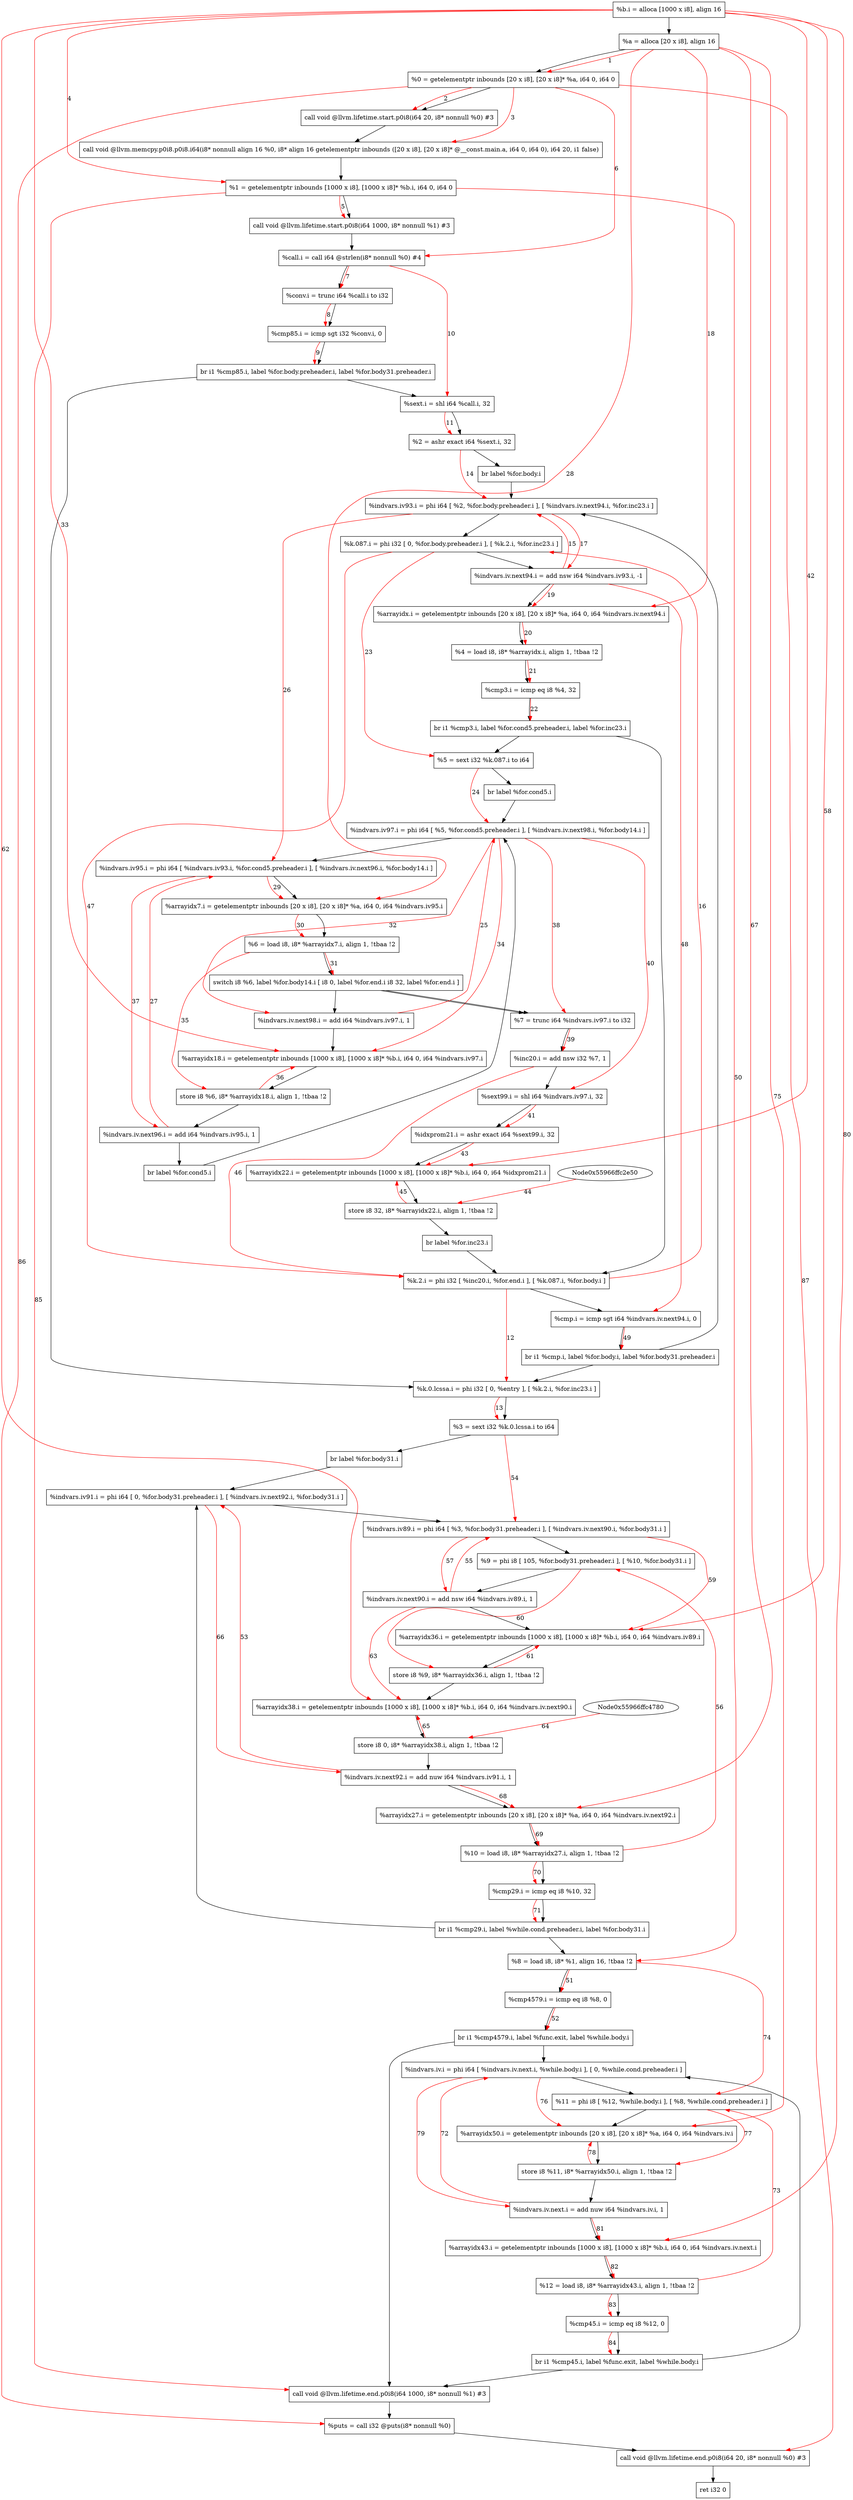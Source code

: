 digraph "CDFG for'main' function" {
	Node0x55966ffc1698[shape=record, label="  %b.i = alloca [1000 x i8], align 16"]
	Node0x55966ffc4088[shape=record, label="  %a = alloca [20 x i8], align 16"]
	Node0x55966ffc73b8[shape=record, label="  %0 = getelementptr inbounds [20 x i8], [20 x i8]* %a, i64 0, i64 0"]
	Node0x55966ffc7538[shape=record, label="  call void @llvm.lifetime.start.p0i8(i64 20, i8* nonnull %0) #3"]
	Node0x55966ffc7c98[shape=record, label="  call void @llvm.memcpy.p0i8.p0i8.i64(i8* nonnull align 16 %0, i8* align 16 getelementptr inbounds ([20 x i8], [20 x i8]* @__const.main.a, i64 0, i64 0), i64 20, i1 false)"]
	Node0x55966ffc7d88[shape=record, label="  %1 = getelementptr inbounds [1000 x i8], [1000 x i8]* %b.i, i64 0, i64 0"]
	Node0x55966ffc7eb8[shape=record, label="  call void @llvm.lifetime.start.p0i8(i64 1000, i8* nonnull %1) #3"]
	Node0x55966ffc7fd0[shape=record, label="  %call.i = call i64 @strlen(i8* nonnull %0) #4"]
	Node0x55966ffc8088[shape=record, label="  %conv.i = trunc i64 %call.i to i32"]
	Node0x55966ffc8120[shape=record, label="  %cmp85.i = icmp sgt i32 %conv.i, 0"]
	Node0x55966ffc8398[shape=record, label="  br i1 %cmp85.i, label %for.body.preheader.i, label %for.body31.preheader.i"]
	Node0x55966ffc8440[shape=record, label="  %sext.i = shl i64 %call.i, 32"]
	Node0x55966ffc84b0[shape=record, label="  %2 = ashr exact i64 %sext.i, 32"]
	Node0x55966ffc8588[shape=record, label="  br label %for.body.i"]
	Node0x55966ffc86e8[shape=record, label="  %k.0.lcssa.i = phi i32 [ 0, %entry ], [ %k.2.i, %for.inc23.i ]"]
	Node0x55966ffc87c8[shape=record, label="  %3 = sext i32 %k.0.lcssa.i to i64"]
	Node0x55966ffc8aa8[shape=record, label="  br label %for.body31.i"]
	Node0x55966ffc8b58[shape=record, label="  %indvars.iv93.i = phi i64 [ %2, %for.body.preheader.i ], [ %indvars.iv.next94.i, %for.inc23.i ]"]
	Node0x55966ffc8c58[shape=record, label="  %k.087.i = phi i32 [ 0, %for.body.preheader.i ], [ %k.2.i, %for.inc23.i ]"]
	Node0x55966ffc8d40[shape=record, label="  %indvars.iv.next94.i = add nsw i64 %indvars.iv93.i, -1"]
	Node0x55966ffc8dc8[shape=record, label="  %arrayidx.i = getelementptr inbounds [20 x i8], [20 x i8]* %a, i64 0, i64 %indvars.iv.next94.i"]
	Node0x55966ffc81e8[shape=record, label="  %4 = load i8, i8* %arrayidx.i, align 1, !tbaa !2"]
	Node0x55966ffc8ea0[shape=record, label="  %cmp3.i = icmp eq i8 %4, 32"]
	Node0x55966ffc8ff8[shape=record, label="  br i1 %cmp3.i, label %for.cond5.preheader.i, label %for.inc23.i"]
	Node0x55966ffc8f48[shape=record, label="  %5 = sext i32 %k.087.i to i64"]
	Node0x55966ffc9108[shape=record, label="  br label %for.cond5.i"]
	Node0x55966ffc9268[shape=record, label="  %indvars.iv97.i = phi i64 [ %5, %for.cond5.preheader.i ], [ %indvars.iv.next98.i, %for.body14.i ]"]
	Node0x55966ffc9448[shape=record, label="  %indvars.iv95.i = phi i64 [ %indvars.iv93.i, %for.cond5.preheader.i ], [ %indvars.iv.next96.i, %for.body14.i ]"]
	Node0x55966ffc9528[shape=record, label="  %arrayidx7.i = getelementptr inbounds [20 x i8], [20 x i8]* %a, i64 0, i64 %indvars.iv95.i"]
	Node0x55966ffc95c8[shape=record, label="  %6 = load i8, i8* %arrayidx7.i, align 1, !tbaa !2"]
	Node0x55966ffc9a18[shape=record, label="  switch i8 %6, label %for.body14.i [
    i8 0, label %for.end.i
    i8 32, label %for.end.i
  ]"]
	Node0x55966ffc9b60[shape=record, label="  %indvars.iv.next98.i = add i64 %indvars.iv97.i, 1"]
	Node0x55966ffc9be8[shape=record, label="  %arrayidx18.i = getelementptr inbounds [1000 x i8], [1000 x i8]* %b.i, i64 0, i64 %indvars.iv97.i"]
	Node0x55966ffc9c70[shape=record, label="  store i8 %6, i8* %arrayidx18.i, align 1, !tbaa !2"]
	Node0x55966ffc9cf0[shape=record, label="  %indvars.iv.next96.i = add i64 %indvars.iv95.i, 1"]
	Node0x55966ffc93d8[shape=record, label="  br label %for.cond5.i"]
	Node0x55966ffc99c8[shape=record, label="  %7 = trunc i64 %indvars.iv97.i to i32"]
	Node0x55966ffc9d60[shape=record, label="  %inc20.i = add nsw i32 %7, 1"]
	Node0x55966ffc9dd0[shape=record, label="  %sext99.i = shl i64 %indvars.iv97.i, 32"]
	Node0x55966ffc9e40[shape=record, label="  %idxprom21.i = ashr exact i64 %sext99.i, 32"]
	Node0x55966ffc9ec8[shape=record, label="  %arrayidx22.i = getelementptr inbounds [1000 x i8], [1000 x i8]* %b.i, i64 0, i64 %idxprom21.i"]
	Node0x55966ffc9f80[shape=record, label="  store i8 32, i8* %arrayidx22.i, align 1, !tbaa !2"]
	Node0x55966ffc90a8[shape=record, label="  br label %for.inc23.i"]
	Node0x55966ffc9fd8[shape=record, label="  %k.2.i = phi i32 [ %inc20.i, %for.end.i ], [ %k.087.i, %for.body.i ]"]
	Node0x55966ffca0d0[shape=record, label="  %cmp.i = icmp sgt i64 %indvars.iv.next94.i, 0"]
	Node0x55966ffca158[shape=record, label="  br i1 %cmp.i, label %for.body.i, label %for.body31.preheader.i"]
	Node0x55966ffc82e8[shape=record, label="  %8 = load i8, i8* %1, align 16, !tbaa !2"]
	Node0x55966ffca2d0[shape=record, label="  %cmp4579.i = icmp eq i8 %8, 0"]
	Node0x55966ffc55a8[shape=record, label="  br i1 %cmp4579.i, label %func.exit, label %while.body.i"]
	Node0x55966ffc5658[shape=record, label="  %indvars.iv91.i = phi i64 [ 0, %for.body31.preheader.i ], [ %indvars.iv.next92.i, %for.body31.i ]"]
	Node0x55966ffc5808[shape=record, label="  %indvars.iv89.i = phi i64 [ %3, %for.body31.preheader.i ], [ %indvars.iv.next90.i, %for.body31.i ]"]
	Node0x55966ffc5978[shape=record, label="  %9 = phi i8 [ 105, %for.body31.preheader.i ], [ %10, %for.body31.i ]"]
	Node0x55966ffc5a40[shape=record, label="  %indvars.iv.next90.i = add nsw i64 %indvars.iv89.i, 1"]
	Node0x55966ffc5ac8[shape=record, label="  %arrayidx36.i = getelementptr inbounds [1000 x i8], [1000 x i8]* %b.i, i64 0, i64 %indvars.iv89.i"]
	Node0x55966ffc5b50[shape=record, label="  store i8 %9, i8* %arrayidx36.i, align 1, !tbaa !2"]
	Node0x55966ffc5c48[shape=record, label="  %arrayidx38.i = getelementptr inbounds [1000 x i8], [1000 x i8]* %b.i, i64 0, i64 %indvars.iv.next90.i"]
	Node0x55966ffcb380[shape=record, label="  store i8 0, i8* %arrayidx38.i, align 1, !tbaa !2"]
	Node0x55966ffcb400[shape=record, label="  %indvars.iv.next92.i = add nuw i64 %indvars.iv91.i, 1"]
	Node0x55966ffcb488[shape=record, label="  %arrayidx27.i = getelementptr inbounds [20 x i8], [20 x i8]* %a, i64 0, i64 %indvars.iv.next92.i"]
	Node0x55966ffc8a48[shape=record, label="  %10 = load i8, i8* %arrayidx27.i, align 1, !tbaa !2"]
	Node0x55966ffcb510[shape=record, label="  %cmp29.i = icmp eq i8 %10, 32"]
	Node0x55966ffcb598[shape=record, label="  br i1 %cmp29.i, label %while.cond.preheader.i, label %for.body31.i"]
	Node0x55966ffcb618[shape=record, label="  %indvars.iv.i = phi i64 [ %indvars.iv.next.i, %while.body.i ], [ 0, %while.cond.preheader.i ]"]
	Node0x55966ffcb718[shape=record, label="  %11 = phi i8 [ %12, %while.body.i ], [ %8, %while.cond.preheader.i ]"]
	Node0x55966ffcb7f8[shape=record, label="  %arrayidx50.i = getelementptr inbounds [20 x i8], [20 x i8]* %a, i64 0, i64 %indvars.iv.i"]
	Node0x55966ffcb880[shape=record, label="  store i8 %11, i8* %arrayidx50.i, align 1, !tbaa !2"]
	Node0x55966ffcb900[shape=record, label="  %indvars.iv.next.i = add nuw i64 %indvars.iv.i, 1"]
	Node0x55966ffcbfd8[shape=record, label="  %arrayidx43.i = getelementptr inbounds [1000 x i8], [1000 x i8]* %b.i, i64 0, i64 %indvars.iv.next.i"]
	Node0x55966ffc9218[shape=record, label="  %12 = load i8, i8* %arrayidx43.i, align 1, !tbaa !2"]
	Node0x55966ffcc060[shape=record, label="  %cmp45.i = icmp eq i8 %12, 0"]
	Node0x55966ffcc0e8[shape=record, label="  br i1 %cmp45.i, label %func.exit, label %while.body.i"]
	Node0x55966ffcc1b8[shape=record, label="  call void @llvm.lifetime.end.p0i8(i64 1000, i8* nonnull %1) #3"]
	Node0x55966ffcc320[shape=record, label="  %puts = call i32 @puts(i8* nonnull %0)"]
	Node0x55966ffcc468[shape=record, label="  call void @llvm.lifetime.end.p0i8(i64 20, i8* nonnull %0) #3"]
	Node0x55966ffc5798[shape=record, label="  ret i32 0"]
	Node0x55966ffc1698 -> Node0x55966ffc4088
	Node0x55966ffc4088 -> Node0x55966ffc73b8
	Node0x55966ffc73b8 -> Node0x55966ffc7538
	Node0x55966ffc7538 -> Node0x55966ffc7c98
	Node0x55966ffc7c98 -> Node0x55966ffc7d88
	Node0x55966ffc7d88 -> Node0x55966ffc7eb8
	Node0x55966ffc7eb8 -> Node0x55966ffc7fd0
	Node0x55966ffc7fd0 -> Node0x55966ffc8088
	Node0x55966ffc8088 -> Node0x55966ffc8120
	Node0x55966ffc8120 -> Node0x55966ffc8398
	Node0x55966ffc8398 -> Node0x55966ffc8440
	Node0x55966ffc8398 -> Node0x55966ffc86e8
	Node0x55966ffc8440 -> Node0x55966ffc84b0
	Node0x55966ffc84b0 -> Node0x55966ffc8588
	Node0x55966ffc8588 -> Node0x55966ffc8b58
	Node0x55966ffc86e8 -> Node0x55966ffc87c8
	Node0x55966ffc87c8 -> Node0x55966ffc8aa8
	Node0x55966ffc8aa8 -> Node0x55966ffc5658
	Node0x55966ffc8b58 -> Node0x55966ffc8c58
	Node0x55966ffc8c58 -> Node0x55966ffc8d40
	Node0x55966ffc8d40 -> Node0x55966ffc8dc8
	Node0x55966ffc8dc8 -> Node0x55966ffc81e8
	Node0x55966ffc81e8 -> Node0x55966ffc8ea0
	Node0x55966ffc8ea0 -> Node0x55966ffc8ff8
	Node0x55966ffc8ff8 -> Node0x55966ffc8f48
	Node0x55966ffc8ff8 -> Node0x55966ffc9fd8
	Node0x55966ffc8f48 -> Node0x55966ffc9108
	Node0x55966ffc9108 -> Node0x55966ffc9268
	Node0x55966ffc9268 -> Node0x55966ffc9448
	Node0x55966ffc9448 -> Node0x55966ffc9528
	Node0x55966ffc9528 -> Node0x55966ffc95c8
	Node0x55966ffc95c8 -> Node0x55966ffc9a18
	Node0x55966ffc9a18 -> Node0x55966ffc9b60
	Node0x55966ffc9a18 -> Node0x55966ffc99c8
	Node0x55966ffc9a18 -> Node0x55966ffc99c8
	Node0x55966ffc9b60 -> Node0x55966ffc9be8
	Node0x55966ffc9be8 -> Node0x55966ffc9c70
	Node0x55966ffc9c70 -> Node0x55966ffc9cf0
	Node0x55966ffc9cf0 -> Node0x55966ffc93d8
	Node0x55966ffc93d8 -> Node0x55966ffc9268
	Node0x55966ffc99c8 -> Node0x55966ffc9d60
	Node0x55966ffc9d60 -> Node0x55966ffc9dd0
	Node0x55966ffc9dd0 -> Node0x55966ffc9e40
	Node0x55966ffc9e40 -> Node0x55966ffc9ec8
	Node0x55966ffc9ec8 -> Node0x55966ffc9f80
	Node0x55966ffc9f80 -> Node0x55966ffc90a8
	Node0x55966ffc90a8 -> Node0x55966ffc9fd8
	Node0x55966ffc9fd8 -> Node0x55966ffca0d0
	Node0x55966ffca0d0 -> Node0x55966ffca158
	Node0x55966ffca158 -> Node0x55966ffc8b58
	Node0x55966ffca158 -> Node0x55966ffc86e8
	Node0x55966ffc82e8 -> Node0x55966ffca2d0
	Node0x55966ffca2d0 -> Node0x55966ffc55a8
	Node0x55966ffc55a8 -> Node0x55966ffcc1b8
	Node0x55966ffc55a8 -> Node0x55966ffcb618
	Node0x55966ffc5658 -> Node0x55966ffc5808
	Node0x55966ffc5808 -> Node0x55966ffc5978
	Node0x55966ffc5978 -> Node0x55966ffc5a40
	Node0x55966ffc5a40 -> Node0x55966ffc5ac8
	Node0x55966ffc5ac8 -> Node0x55966ffc5b50
	Node0x55966ffc5b50 -> Node0x55966ffc5c48
	Node0x55966ffc5c48 -> Node0x55966ffcb380
	Node0x55966ffcb380 -> Node0x55966ffcb400
	Node0x55966ffcb400 -> Node0x55966ffcb488
	Node0x55966ffcb488 -> Node0x55966ffc8a48
	Node0x55966ffc8a48 -> Node0x55966ffcb510
	Node0x55966ffcb510 -> Node0x55966ffcb598
	Node0x55966ffcb598 -> Node0x55966ffc82e8
	Node0x55966ffcb598 -> Node0x55966ffc5658
	Node0x55966ffcb618 -> Node0x55966ffcb718
	Node0x55966ffcb718 -> Node0x55966ffcb7f8
	Node0x55966ffcb7f8 -> Node0x55966ffcb880
	Node0x55966ffcb880 -> Node0x55966ffcb900
	Node0x55966ffcb900 -> Node0x55966ffcbfd8
	Node0x55966ffcbfd8 -> Node0x55966ffc9218
	Node0x55966ffc9218 -> Node0x55966ffcc060
	Node0x55966ffcc060 -> Node0x55966ffcc0e8
	Node0x55966ffcc0e8 -> Node0x55966ffcc1b8
	Node0x55966ffcc0e8 -> Node0x55966ffcb618
	Node0x55966ffcc1b8 -> Node0x55966ffcc320
	Node0x55966ffcc320 -> Node0x55966ffcc468
	Node0x55966ffcc468 -> Node0x55966ffc5798
edge [color=red]
	Node0x55966ffc4088 -> Node0x55966ffc73b8[label="1"]
	Node0x55966ffc73b8 -> Node0x55966ffc7538[label="2"]
	Node0x55966ffc73b8 -> Node0x55966ffc7c98[label="3"]
	Node0x55966ffc1698 -> Node0x55966ffc7d88[label="4"]
	Node0x55966ffc7d88 -> Node0x55966ffc7eb8[label="5"]
	Node0x55966ffc73b8 -> Node0x55966ffc7fd0[label="6"]
	Node0x55966ffc7fd0 -> Node0x55966ffc8088[label="7"]
	Node0x55966ffc8088 -> Node0x55966ffc8120[label="8"]
	Node0x55966ffc8120 -> Node0x55966ffc8398[label="9"]
	Node0x55966ffc7fd0 -> Node0x55966ffc8440[label="10"]
	Node0x55966ffc8440 -> Node0x55966ffc84b0[label="11"]
	Node0x55966ffc9fd8 -> Node0x55966ffc86e8[label="12"]
	Node0x55966ffc86e8 -> Node0x55966ffc87c8[label="13"]
	Node0x55966ffc84b0 -> Node0x55966ffc8b58[label="14"]
	Node0x55966ffc8d40 -> Node0x55966ffc8b58[label="15"]
	Node0x55966ffc9fd8 -> Node0x55966ffc8c58[label="16"]
	Node0x55966ffc8b58 -> Node0x55966ffc8d40[label="17"]
	Node0x55966ffc4088 -> Node0x55966ffc8dc8[label="18"]
	Node0x55966ffc8d40 -> Node0x55966ffc8dc8[label="19"]
	Node0x55966ffc8dc8 -> Node0x55966ffc81e8[label="20"]
	Node0x55966ffc81e8 -> Node0x55966ffc8ea0[label="21"]
	Node0x55966ffc8ea0 -> Node0x55966ffc8ff8[label="22"]
	Node0x55966ffc8c58 -> Node0x55966ffc8f48[label="23"]
	Node0x55966ffc8f48 -> Node0x55966ffc9268[label="24"]
	Node0x55966ffc9b60 -> Node0x55966ffc9268[label="25"]
	Node0x55966ffc8b58 -> Node0x55966ffc9448[label="26"]
	Node0x55966ffc9cf0 -> Node0x55966ffc9448[label="27"]
	Node0x55966ffc4088 -> Node0x55966ffc9528[label="28"]
	Node0x55966ffc9448 -> Node0x55966ffc9528[label="29"]
	Node0x55966ffc9528 -> Node0x55966ffc95c8[label="30"]
	Node0x55966ffc95c8 -> Node0x55966ffc9a18[label="31"]
	Node0x55966ffc9268 -> Node0x55966ffc9b60[label="32"]
	Node0x55966ffc1698 -> Node0x55966ffc9be8[label="33"]
	Node0x55966ffc9268 -> Node0x55966ffc9be8[label="34"]
	Node0x55966ffc95c8 -> Node0x55966ffc9c70[label="35"]
	Node0x55966ffc9c70 -> Node0x55966ffc9be8[label="36"]
	Node0x55966ffc9448 -> Node0x55966ffc9cf0[label="37"]
	Node0x55966ffc9268 -> Node0x55966ffc99c8[label="38"]
	Node0x55966ffc99c8 -> Node0x55966ffc9d60[label="39"]
	Node0x55966ffc9268 -> Node0x55966ffc9dd0[label="40"]
	Node0x55966ffc9dd0 -> Node0x55966ffc9e40[label="41"]
	Node0x55966ffc1698 -> Node0x55966ffc9ec8[label="42"]
	Node0x55966ffc9e40 -> Node0x55966ffc9ec8[label="43"]
	Node0x55966ffc2e50 -> Node0x55966ffc9f80[label="44"]
	Node0x55966ffc9f80 -> Node0x55966ffc9ec8[label="45"]
	Node0x55966ffc9d60 -> Node0x55966ffc9fd8[label="46"]
	Node0x55966ffc8c58 -> Node0x55966ffc9fd8[label="47"]
	Node0x55966ffc8d40 -> Node0x55966ffca0d0[label="48"]
	Node0x55966ffca0d0 -> Node0x55966ffca158[label="49"]
	Node0x55966ffc7d88 -> Node0x55966ffc82e8[label="50"]
	Node0x55966ffc82e8 -> Node0x55966ffca2d0[label="51"]
	Node0x55966ffca2d0 -> Node0x55966ffc55a8[label="52"]
	Node0x55966ffcb400 -> Node0x55966ffc5658[label="53"]
	Node0x55966ffc87c8 -> Node0x55966ffc5808[label="54"]
	Node0x55966ffc5a40 -> Node0x55966ffc5808[label="55"]
	Node0x55966ffc8a48 -> Node0x55966ffc5978[label="56"]
	Node0x55966ffc5808 -> Node0x55966ffc5a40[label="57"]
	Node0x55966ffc1698 -> Node0x55966ffc5ac8[label="58"]
	Node0x55966ffc5808 -> Node0x55966ffc5ac8[label="59"]
	Node0x55966ffc5978 -> Node0x55966ffc5b50[label="60"]
	Node0x55966ffc5b50 -> Node0x55966ffc5ac8[label="61"]
	Node0x55966ffc1698 -> Node0x55966ffc5c48[label="62"]
	Node0x55966ffc5a40 -> Node0x55966ffc5c48[label="63"]
	Node0x55966ffc4780 -> Node0x55966ffcb380[label="64"]
	Node0x55966ffcb380 -> Node0x55966ffc5c48[label="65"]
	Node0x55966ffc5658 -> Node0x55966ffcb400[label="66"]
	Node0x55966ffc4088 -> Node0x55966ffcb488[label="67"]
	Node0x55966ffcb400 -> Node0x55966ffcb488[label="68"]
	Node0x55966ffcb488 -> Node0x55966ffc8a48[label="69"]
	Node0x55966ffc8a48 -> Node0x55966ffcb510[label="70"]
	Node0x55966ffcb510 -> Node0x55966ffcb598[label="71"]
	Node0x55966ffcb900 -> Node0x55966ffcb618[label="72"]
	Node0x55966ffc9218 -> Node0x55966ffcb718[label="73"]
	Node0x55966ffc82e8 -> Node0x55966ffcb718[label="74"]
	Node0x55966ffc4088 -> Node0x55966ffcb7f8[label="75"]
	Node0x55966ffcb618 -> Node0x55966ffcb7f8[label="76"]
	Node0x55966ffcb718 -> Node0x55966ffcb880[label="77"]
	Node0x55966ffcb880 -> Node0x55966ffcb7f8[label="78"]
	Node0x55966ffcb618 -> Node0x55966ffcb900[label="79"]
	Node0x55966ffc1698 -> Node0x55966ffcbfd8[label="80"]
	Node0x55966ffcb900 -> Node0x55966ffcbfd8[label="81"]
	Node0x55966ffcbfd8 -> Node0x55966ffc9218[label="82"]
	Node0x55966ffc9218 -> Node0x55966ffcc060[label="83"]
	Node0x55966ffcc060 -> Node0x55966ffcc0e8[label="84"]
	Node0x55966ffc7d88 -> Node0x55966ffcc1b8[label="85"]
	Node0x55966ffc73b8 -> Node0x55966ffcc320[label="86"]
	Node0x55966ffc73b8 -> Node0x55966ffcc468[label="87"]
}
